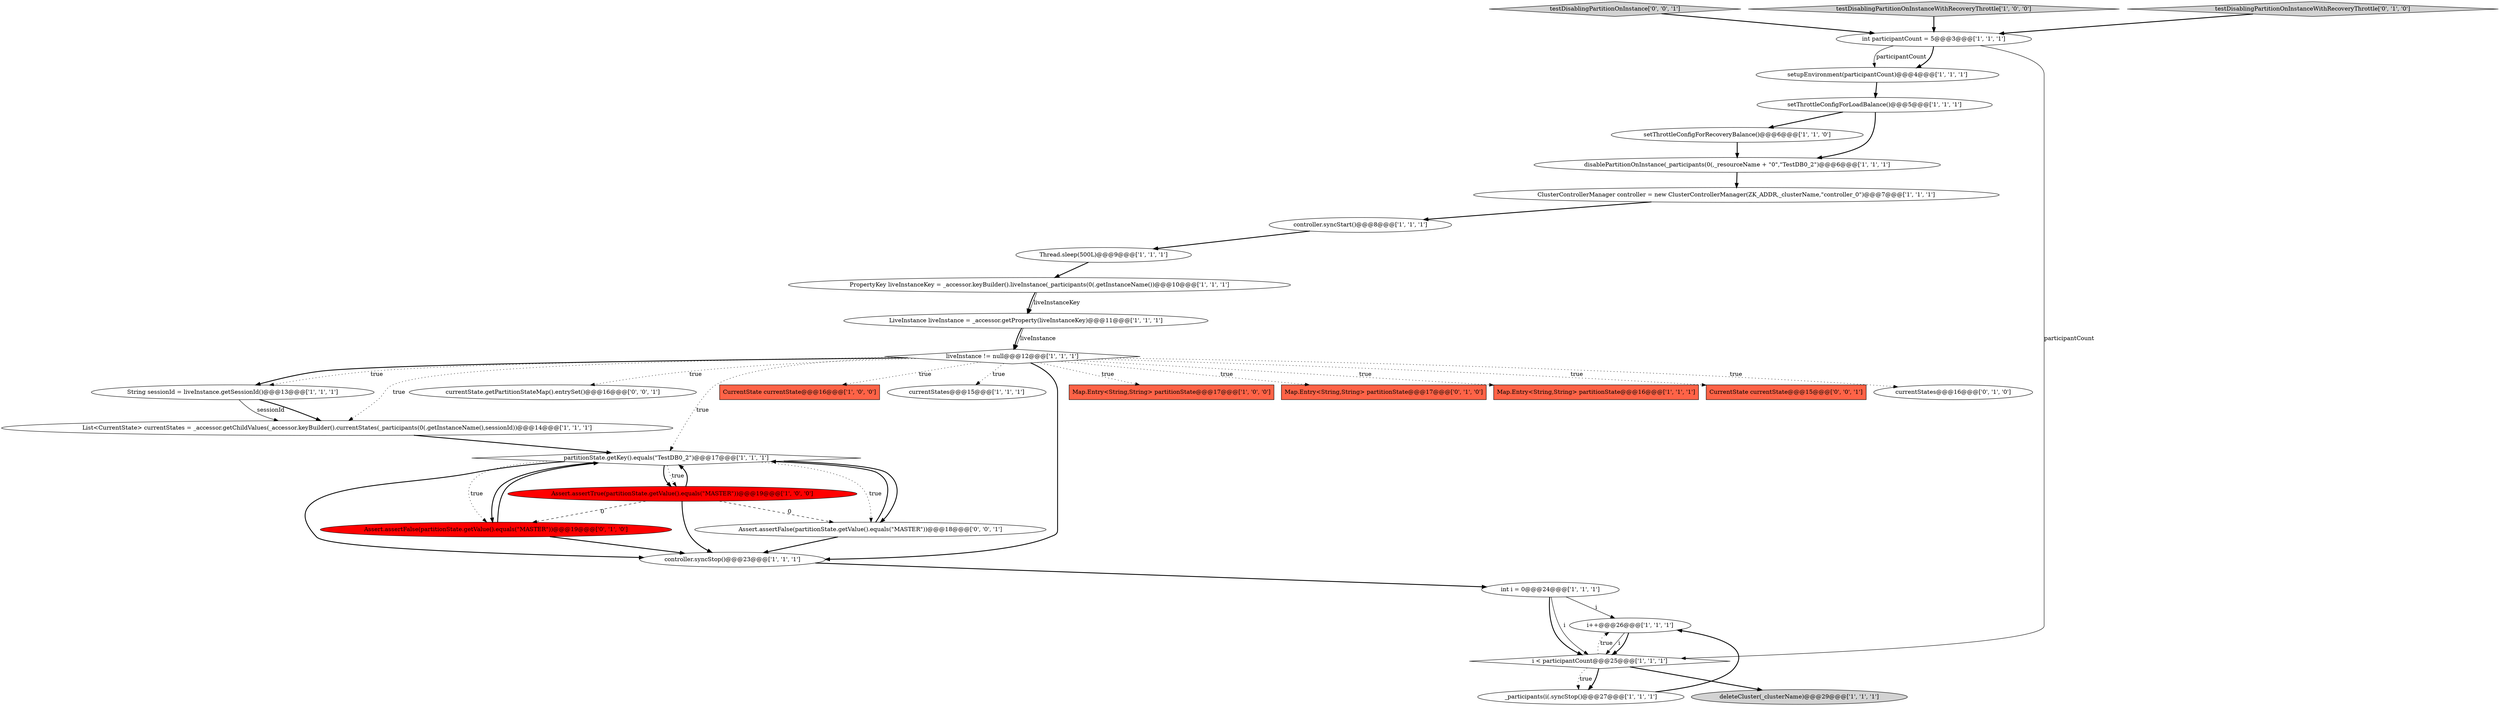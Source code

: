 digraph {
9 [style = filled, label = "setupEnvironment(participantCount)@@@4@@@['1', '1', '1']", fillcolor = white, shape = ellipse image = "AAA0AAABBB1BBB"];
21 [style = filled, label = "String sessionId = liveInstance.getSessionId()@@@13@@@['1', '1', '1']", fillcolor = white, shape = ellipse image = "AAA0AAABBB1BBB"];
31 [style = filled, label = "Assert.assertFalse(partitionState.getValue().equals(\"MASTER\"))@@@18@@@['0', '0', '1']", fillcolor = white, shape = ellipse image = "AAA0AAABBB3BBB"];
0 [style = filled, label = "setThrottleConfigForRecoveryBalance()@@@6@@@['1', '1', '0']", fillcolor = white, shape = ellipse image = "AAA0AAABBB1BBB"];
19 [style = filled, label = "ClusterControllerManager controller = new ClusterControllerManager(ZK_ADDR,_clusterName,\"controller_0\")@@@7@@@['1', '1', '1']", fillcolor = white, shape = ellipse image = "AAA0AAABBB1BBB"];
11 [style = filled, label = "int i = 0@@@24@@@['1', '1', '1']", fillcolor = white, shape = ellipse image = "AAA0AAABBB1BBB"];
23 [style = filled, label = "_participants(i(.syncStop()@@@27@@@['1', '1', '1']", fillcolor = white, shape = ellipse image = "AAA0AAABBB1BBB"];
12 [style = filled, label = "List<CurrentState> currentStates = _accessor.getChildValues(_accessor.keyBuilder().currentStates(_participants(0(.getInstanceName(),sessionId))@@@14@@@['1', '1', '1']", fillcolor = white, shape = ellipse image = "AAA0AAABBB1BBB"];
14 [style = filled, label = "partitionState.getKey().equals(\"TestDB0_2\")@@@17@@@['1', '1', '1']", fillcolor = white, shape = diamond image = "AAA0AAABBB1BBB"];
33 [style = filled, label = "currentState.getPartitionStateMap().entrySet()@@@16@@@['0', '0', '1']", fillcolor = white, shape = ellipse image = "AAA0AAABBB3BBB"];
32 [style = filled, label = "testDisablingPartitionOnInstance['0', '0', '1']", fillcolor = lightgray, shape = diamond image = "AAA0AAABBB3BBB"];
24 [style = filled, label = "disablePartitionOnInstance(_participants(0(,_resourceName + \"0\",\"TestDB0_2\")@@@6@@@['1', '1', '1']", fillcolor = white, shape = ellipse image = "AAA0AAABBB1BBB"];
25 [style = filled, label = "controller.syncStop()@@@23@@@['1', '1', '1']", fillcolor = white, shape = ellipse image = "AAA0AAABBB1BBB"];
13 [style = filled, label = "CurrentState currentState@@@16@@@['1', '0', '0']", fillcolor = tomato, shape = box image = "AAA0AAABBB1BBB"];
20 [style = filled, label = "liveInstance != null@@@12@@@['1', '1', '1']", fillcolor = white, shape = diamond image = "AAA0AAABBB1BBB"];
17 [style = filled, label = "testDisablingPartitionOnInstanceWithRecoveryThrottle['1', '0', '0']", fillcolor = lightgray, shape = diamond image = "AAA0AAABBB1BBB"];
27 [style = filled, label = "Assert.assertFalse(partitionState.getValue().equals(\"MASTER\"))@@@19@@@['0', '1', '0']", fillcolor = red, shape = ellipse image = "AAA1AAABBB2BBB"];
22 [style = filled, label = "currentStates@@@15@@@['1', '1', '1']", fillcolor = white, shape = ellipse image = "AAA0AAABBB1BBB"];
10 [style = filled, label = "controller.syncStart()@@@8@@@['1', '1', '1']", fillcolor = white, shape = ellipse image = "AAA0AAABBB1BBB"];
6 [style = filled, label = "LiveInstance liveInstance = _accessor.getProperty(liveInstanceKey)@@@11@@@['1', '1', '1']", fillcolor = white, shape = ellipse image = "AAA0AAABBB1BBB"];
15 [style = filled, label = "Map.Entry<String,String> partitionState@@@17@@@['1', '0', '0']", fillcolor = tomato, shape = box image = "AAA0AAABBB1BBB"];
29 [style = filled, label = "testDisablingPartitionOnInstanceWithRecoveryThrottle['0', '1', '0']", fillcolor = lightgray, shape = diamond image = "AAA0AAABBB2BBB"];
1 [style = filled, label = "deleteCluster(_clusterName)@@@29@@@['1', '1', '1']", fillcolor = lightgray, shape = ellipse image = "AAA0AAABBB1BBB"];
2 [style = filled, label = "Thread.sleep(500L)@@@9@@@['1', '1', '1']", fillcolor = white, shape = ellipse image = "AAA0AAABBB1BBB"];
26 [style = filled, label = "Map.Entry<String,String> partitionState@@@17@@@['0', '1', '0']", fillcolor = tomato, shape = box image = "AAA0AAABBB2BBB"];
16 [style = filled, label = "Map.Entry<String,String> partitionState@@@16@@@['1', '1', '1']", fillcolor = tomato, shape = box image = "AAA0AAABBB1BBB"];
18 [style = filled, label = "setThrottleConfigForLoadBalance()@@@5@@@['1', '1', '1']", fillcolor = white, shape = ellipse image = "AAA0AAABBB1BBB"];
5 [style = filled, label = "int participantCount = 5@@@3@@@['1', '1', '1']", fillcolor = white, shape = ellipse image = "AAA0AAABBB1BBB"];
7 [style = filled, label = "Assert.assertTrue(partitionState.getValue().equals(\"MASTER\"))@@@19@@@['1', '0', '0']", fillcolor = red, shape = ellipse image = "AAA1AAABBB1BBB"];
4 [style = filled, label = "i++@@@26@@@['1', '1', '1']", fillcolor = white, shape = ellipse image = "AAA0AAABBB1BBB"];
3 [style = filled, label = "PropertyKey liveInstanceKey = _accessor.keyBuilder().liveInstance(_participants(0(.getInstanceName())@@@10@@@['1', '1', '1']", fillcolor = white, shape = ellipse image = "AAA0AAABBB1BBB"];
30 [style = filled, label = "CurrentState currentState@@@15@@@['0', '0', '1']", fillcolor = tomato, shape = box image = "AAA0AAABBB3BBB"];
28 [style = filled, label = "currentStates@@@16@@@['0', '1', '0']", fillcolor = white, shape = ellipse image = "AAA0AAABBB2BBB"];
8 [style = filled, label = "i < participantCount@@@25@@@['1', '1', '1']", fillcolor = white, shape = diamond image = "AAA0AAABBB1BBB"];
31->14 [style = bold, label=""];
5->8 [style = solid, label="participantCount"];
32->5 [style = bold, label=""];
17->5 [style = bold, label=""];
18->24 [style = bold, label=""];
14->25 [style = bold, label=""];
29->5 [style = bold, label=""];
24->19 [style = bold, label=""];
31->25 [style = bold, label=""];
7->31 [style = dashed, label="0"];
8->23 [style = bold, label=""];
11->4 [style = solid, label="i"];
5->9 [style = bold, label=""];
27->14 [style = bold, label=""];
2->3 [style = bold, label=""];
20->26 [style = dotted, label="true"];
20->14 [style = dotted, label="true"];
23->4 [style = bold, label=""];
3->6 [style = bold, label=""];
19->10 [style = bold, label=""];
8->23 [style = dotted, label="true"];
20->21 [style = dotted, label="true"];
21->12 [style = solid, label="sessionId"];
14->27 [style = dotted, label="true"];
20->25 [style = bold, label=""];
8->4 [style = dotted, label="true"];
4->8 [style = solid, label="i"];
14->7 [style = bold, label=""];
21->12 [style = bold, label=""];
20->21 [style = bold, label=""];
7->14 [style = bold, label=""];
6->20 [style = bold, label=""];
8->1 [style = bold, label=""];
7->27 [style = dashed, label="0"];
9->18 [style = bold, label=""];
20->33 [style = dotted, label="true"];
3->6 [style = solid, label="liveInstanceKey"];
20->28 [style = dotted, label="true"];
6->20 [style = solid, label="liveInstance"];
25->11 [style = bold, label=""];
20->30 [style = dotted, label="true"];
11->8 [style = solid, label="i"];
0->24 [style = bold, label=""];
14->7 [style = dotted, label="true"];
14->31 [style = bold, label=""];
12->14 [style = bold, label=""];
11->8 [style = bold, label=""];
4->8 [style = bold, label=""];
20->13 [style = dotted, label="true"];
10->2 [style = bold, label=""];
7->25 [style = bold, label=""];
20->12 [style = dotted, label="true"];
14->27 [style = bold, label=""];
20->22 [style = dotted, label="true"];
14->31 [style = dotted, label="true"];
5->9 [style = solid, label="participantCount"];
27->25 [style = bold, label=""];
18->0 [style = bold, label=""];
20->15 [style = dotted, label="true"];
20->16 [style = dotted, label="true"];
}
